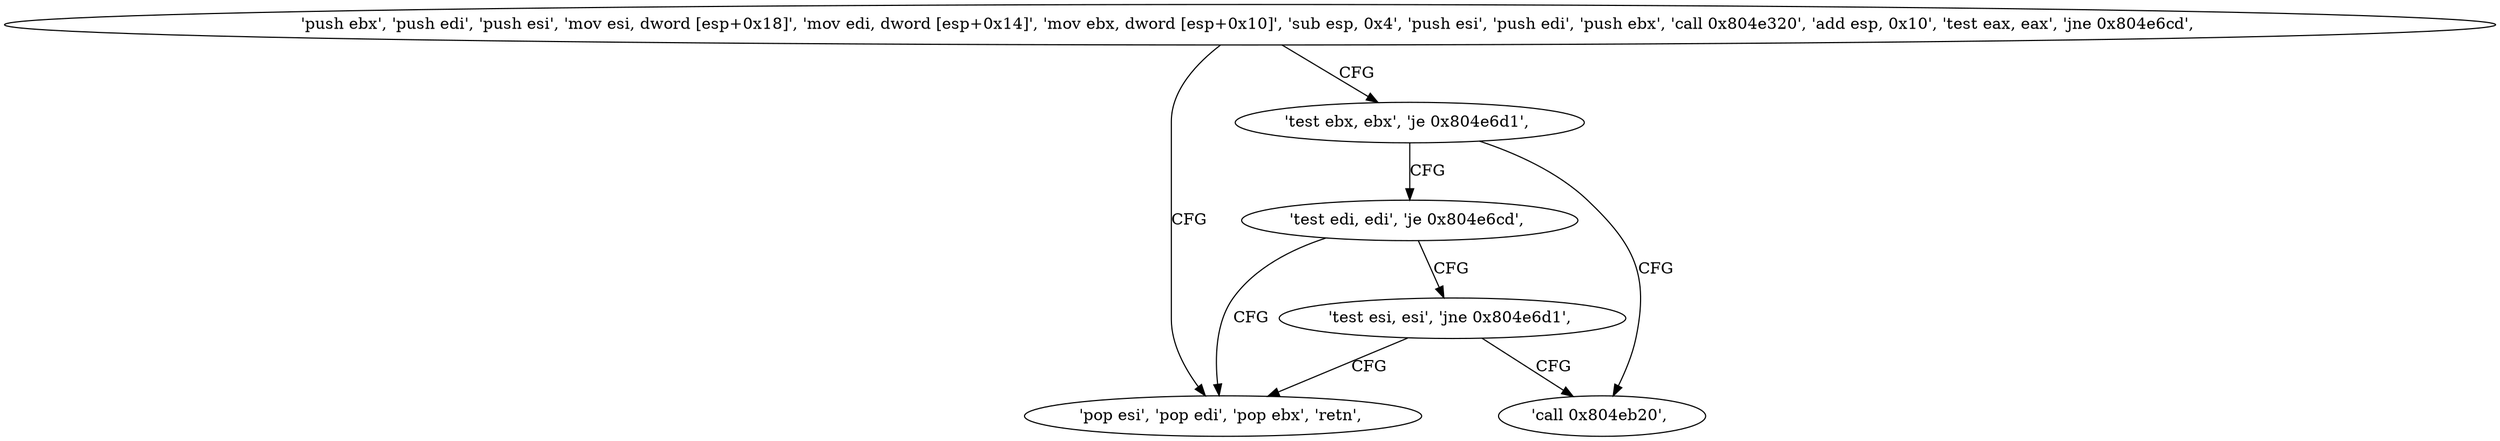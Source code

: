 digraph "func" {
"134538912" [label = "'push ebx', 'push edi', 'push esi', 'mov esi, dword [esp+0x18]', 'mov edi, dword [esp+0x14]', 'mov ebx, dword [esp+0x10]', 'sub esp, 0x4', 'push esi', 'push edi', 'push ebx', 'call 0x804e320', 'add esp, 0x10', 'test eax, eax', 'jne 0x804e6cd', " ]
"134538957" [label = "'pop esi', 'pop edi', 'pop ebx', 'retn', " ]
"134538945" [label = "'test ebx, ebx', 'je 0x804e6d1', " ]
"134538961" [label = "'call 0x804eb20', " ]
"134538949" [label = "'test edi, edi', 'je 0x804e6cd', " ]
"134538953" [label = "'test esi, esi', 'jne 0x804e6d1', " ]
"134538912" -> "134538957" [ label = "CFG" ]
"134538912" -> "134538945" [ label = "CFG" ]
"134538945" -> "134538961" [ label = "CFG" ]
"134538945" -> "134538949" [ label = "CFG" ]
"134538949" -> "134538957" [ label = "CFG" ]
"134538949" -> "134538953" [ label = "CFG" ]
"134538953" -> "134538961" [ label = "CFG" ]
"134538953" -> "134538957" [ label = "CFG" ]
}

